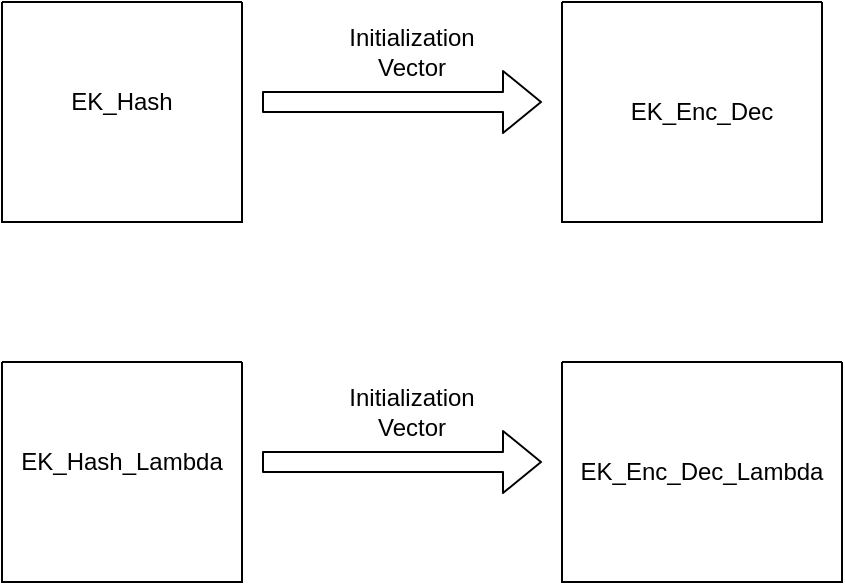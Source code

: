 <mxfile version="15.1.3" type="device"><diagram id="m3ekMcsSllCmpS6Au5e2" name="Page-1"><mxGraphModel dx="852" dy="494" grid="1" gridSize="10" guides="1" tooltips="1" connect="1" arrows="1" fold="1" page="1" pageScale="1" pageWidth="850" pageHeight="1100" math="0" shadow="0"><root><mxCell id="0"/><mxCell id="1" parent="0"/><mxCell id="WeRp11sRMT1K9fd4dO3g-1" value="" style="swimlane;startSize=0;" vertex="1" parent="1"><mxGeometry x="490" y="160" width="130" height="110" as="geometry"/></mxCell><mxCell id="WeRp11sRMT1K9fd4dO3g-2" value="EK_Enc_Dec" style="text;html=1;strokeColor=none;fillColor=none;align=center;verticalAlign=middle;whiteSpace=wrap;rounded=0;" vertex="1" parent="WeRp11sRMT1K9fd4dO3g-1"><mxGeometry x="50" y="45" width="40" height="20" as="geometry"/></mxCell><mxCell id="WeRp11sRMT1K9fd4dO3g-3" value="" style="swimlane;startSize=0;" vertex="1" parent="1"><mxGeometry x="210" y="160" width="120" height="110" as="geometry"/></mxCell><mxCell id="WeRp11sRMT1K9fd4dO3g-4" value="EK_Hash" style="text;html=1;strokeColor=none;fillColor=none;align=center;verticalAlign=middle;whiteSpace=wrap;rounded=0;" vertex="1" parent="WeRp11sRMT1K9fd4dO3g-3"><mxGeometry x="40" y="40" width="40" height="20" as="geometry"/></mxCell><mxCell id="WeRp11sRMT1K9fd4dO3g-6" value="" style="shape=flexArrow;endArrow=classic;html=1;" edge="1" parent="1"><mxGeometry width="50" height="50" relative="1" as="geometry"><mxPoint x="340" y="210" as="sourcePoint"/><mxPoint x="480" y="210" as="targetPoint"/></mxGeometry></mxCell><mxCell id="WeRp11sRMT1K9fd4dO3g-7" value="Initialization Vector" style="text;html=1;strokeColor=none;fillColor=none;align=center;verticalAlign=middle;whiteSpace=wrap;rounded=0;" vertex="1" parent="1"><mxGeometry x="370" y="170" width="90" height="30" as="geometry"/></mxCell><mxCell id="WeRp11sRMT1K9fd4dO3g-8" value="" style="swimlane;startSize=0;" vertex="1" parent="1"><mxGeometry x="490" y="340" width="140" height="110" as="geometry"/></mxCell><mxCell id="WeRp11sRMT1K9fd4dO3g-9" value="EK_Enc_Dec_Lambda" style="text;html=1;strokeColor=none;fillColor=none;align=center;verticalAlign=middle;whiteSpace=wrap;rounded=0;" vertex="1" parent="WeRp11sRMT1K9fd4dO3g-8"><mxGeometry x="50" y="45" width="40" height="20" as="geometry"/></mxCell><mxCell id="WeRp11sRMT1K9fd4dO3g-10" value="" style="swimlane;startSize=0;" vertex="1" parent="1"><mxGeometry x="210" y="340" width="120" height="110" as="geometry"/></mxCell><mxCell id="WeRp11sRMT1K9fd4dO3g-11" value="EK_Hash_Lambda" style="text;html=1;strokeColor=none;fillColor=none;align=center;verticalAlign=middle;whiteSpace=wrap;rounded=0;" vertex="1" parent="WeRp11sRMT1K9fd4dO3g-10"><mxGeometry x="40" y="40" width="40" height="20" as="geometry"/></mxCell><mxCell id="WeRp11sRMT1K9fd4dO3g-12" value="" style="shape=flexArrow;endArrow=classic;html=1;" edge="1" parent="1"><mxGeometry width="50" height="50" relative="1" as="geometry"><mxPoint x="340" y="390" as="sourcePoint"/><mxPoint x="480" y="390" as="targetPoint"/></mxGeometry></mxCell><mxCell id="WeRp11sRMT1K9fd4dO3g-13" value="Initialization Vector" style="text;html=1;strokeColor=none;fillColor=none;align=center;verticalAlign=middle;whiteSpace=wrap;rounded=0;" vertex="1" parent="1"><mxGeometry x="370" y="350" width="90" height="30" as="geometry"/></mxCell></root></mxGraphModel></diagram></mxfile>